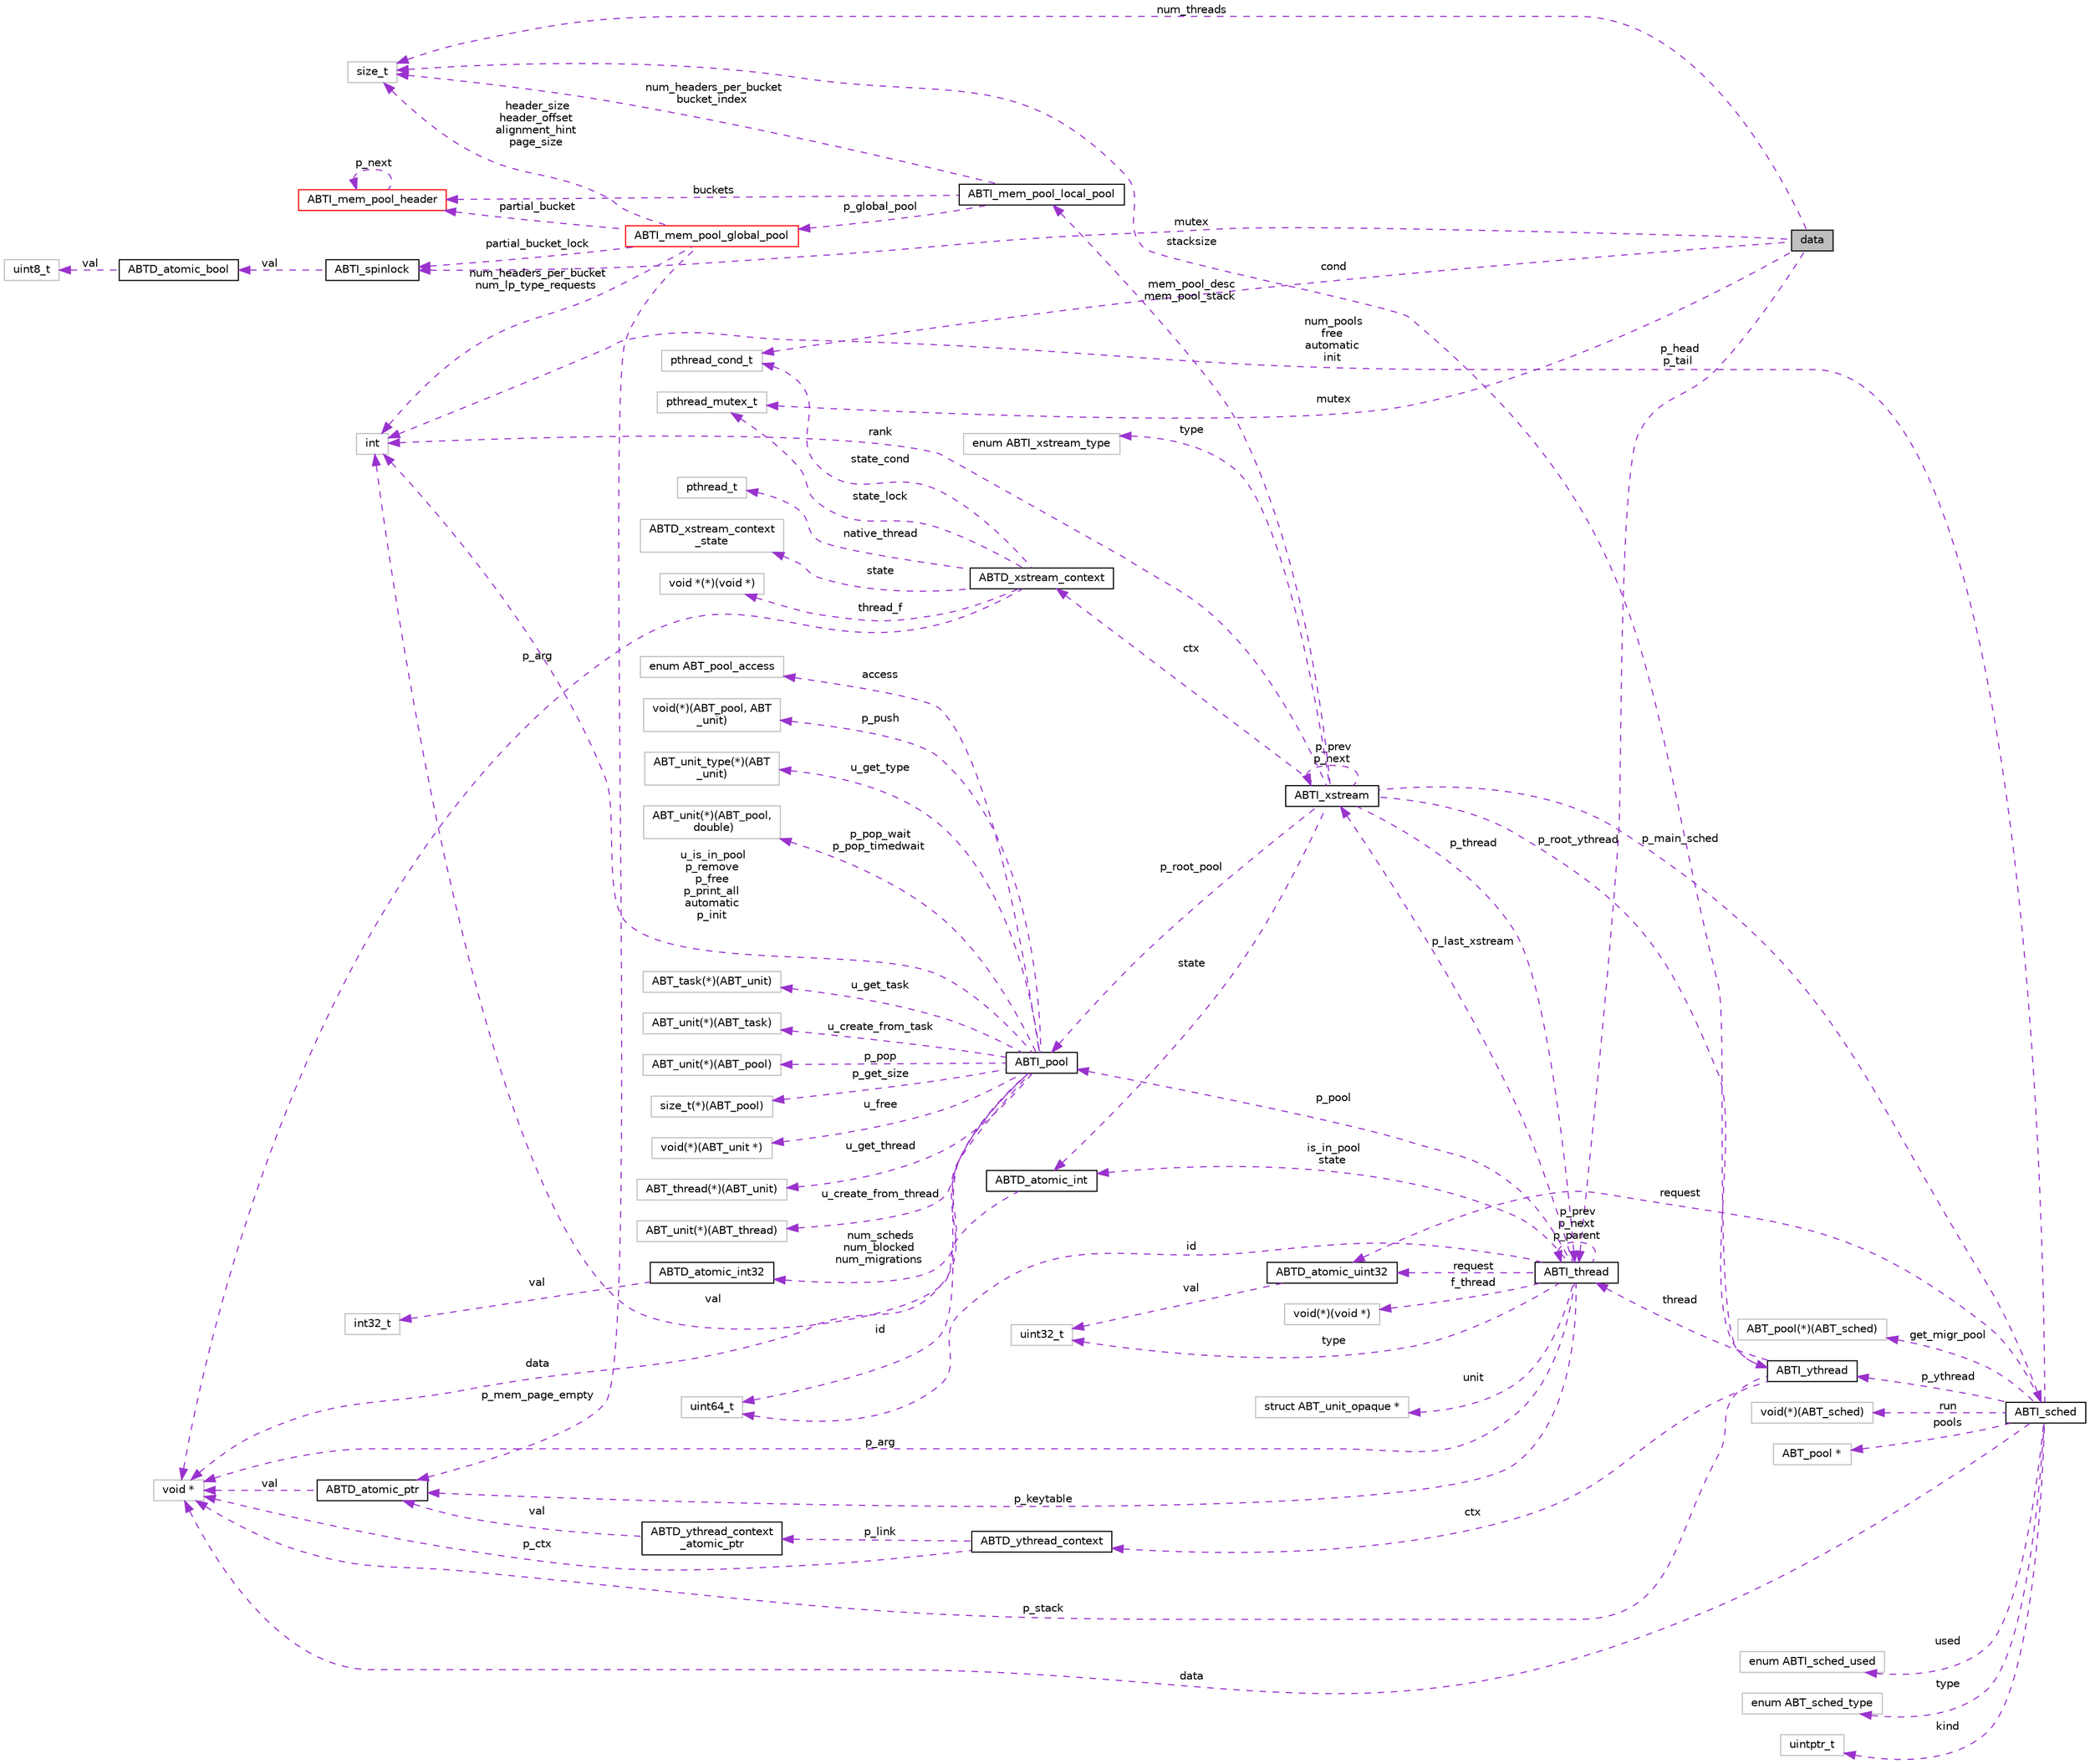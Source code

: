 digraph "data"
{
  edge [fontname="Helvetica",fontsize="10",labelfontname="Helvetica",labelfontsize="10"];
  node [fontname="Helvetica",fontsize="10",shape=record];
  rankdir="LR";
  Node1 [label="data",height=0.2,width=0.4,color="black", fillcolor="grey75", style="filled" fontcolor="black"];
  Node2 -> Node1 [dir="back",color="darkorchid3",fontsize="10",style="dashed",label=" mutex" ,fontname="Helvetica"];
  Node2 [label="ABTI_spinlock",height=0.2,width=0.4,color="black", fillcolor="white", style="filled",URL="$dc/d81/structABTI__spinlock.html"];
  Node3 -> Node2 [dir="back",color="darkorchid3",fontsize="10",style="dashed",label=" val" ,fontname="Helvetica"];
  Node3 [label="ABTD_atomic_bool",height=0.2,width=0.4,color="black", fillcolor="white", style="filled",URL="$df/d2c/structABTD__atomic__bool.html"];
  Node4 -> Node3 [dir="back",color="darkorchid3",fontsize="10",style="dashed",label=" val" ,fontname="Helvetica"];
  Node4 [label="uint8_t",height=0.2,width=0.4,color="grey75", fillcolor="white", style="filled"];
  Node5 -> Node1 [dir="back",color="darkorchid3",fontsize="10",style="dashed",label=" p_head\np_tail" ,fontname="Helvetica"];
  Node5 [label="ABTI_thread",height=0.2,width=0.4,color="black", fillcolor="white", style="filled",URL="$d3/d55/structABTI__thread.html"];
  Node6 -> Node5 [dir="back",color="darkorchid3",fontsize="10",style="dashed",label=" f_thread" ,fontname="Helvetica"];
  Node6 [label="void(*)(void *)",height=0.2,width=0.4,color="grey75", fillcolor="white", style="filled"];
  Node7 -> Node5 [dir="back",color="darkorchid3",fontsize="10",style="dashed",label=" id" ,fontname="Helvetica"];
  Node7 [label="uint64_t",height=0.2,width=0.4,color="grey75", fillcolor="white", style="filled"];
  Node5 -> Node5 [dir="back",color="darkorchid3",fontsize="10",style="dashed",label=" p_prev\np_next\np_parent" ,fontname="Helvetica"];
  Node8 -> Node5 [dir="back",color="darkorchid3",fontsize="10",style="dashed",label=" p_pool" ,fontname="Helvetica"];
  Node8 [label="ABTI_pool",height=0.2,width=0.4,color="black", fillcolor="white", style="filled",URL="$df/d65/structABTI__pool.html"];
  Node9 -> Node8 [dir="back",color="darkorchid3",fontsize="10",style="dashed",label=" p_get_size" ,fontname="Helvetica"];
  Node9 [label="size_t(*)(ABT_pool)",height=0.2,width=0.4,color="grey75", fillcolor="white", style="filled"];
  Node10 -> Node8 [dir="back",color="darkorchid3",fontsize="10",style="dashed",label=" u_free" ,fontname="Helvetica"];
  Node10 [label="void(*)(ABT_unit *)",height=0.2,width=0.4,color="grey75", fillcolor="white", style="filled"];
  Node11 -> Node8 [dir="back",color="darkorchid3",fontsize="10",style="dashed",label=" u_get_thread" ,fontname="Helvetica"];
  Node11 [label="ABT_thread(*)(ABT_unit)",height=0.2,width=0.4,color="grey75", fillcolor="white", style="filled"];
  Node12 -> Node8 [dir="back",color="darkorchid3",fontsize="10",style="dashed",label=" u_create_from_thread" ,fontname="Helvetica"];
  Node12 [label="ABT_unit(*)(ABT_thread)",height=0.2,width=0.4,color="grey75", fillcolor="white", style="filled"];
  Node7 -> Node8 [dir="back",color="darkorchid3",fontsize="10",style="dashed",label=" id" ,fontname="Helvetica"];
  Node13 -> Node8 [dir="back",color="darkorchid3",fontsize="10",style="dashed",label=" access" ,fontname="Helvetica"];
  Node13 [label="enum ABT_pool_access",height=0.2,width=0.4,color="grey75", fillcolor="white", style="filled"];
  Node14 -> Node8 [dir="back",color="darkorchid3",fontsize="10",style="dashed",label=" p_push" ,fontname="Helvetica"];
  Node14 [label="void(*)(ABT_pool, ABT\l_unit)",height=0.2,width=0.4,color="grey75", fillcolor="white", style="filled"];
  Node15 -> Node8 [dir="back",color="darkorchid3",fontsize="10",style="dashed",label=" u_get_type" ,fontname="Helvetica"];
  Node15 [label="ABT_unit_type(*)(ABT\l_unit)",height=0.2,width=0.4,color="grey75", fillcolor="white", style="filled"];
  Node16 -> Node8 [dir="back",color="darkorchid3",fontsize="10",style="dashed",label=" p_pop_wait\np_pop_timedwait" ,fontname="Helvetica"];
  Node16 [label="ABT_unit(*)(ABT_pool,\l double)",height=0.2,width=0.4,color="grey75", fillcolor="white", style="filled"];
  Node17 -> Node8 [dir="back",color="darkorchid3",fontsize="10",style="dashed",label=" u_is_in_pool\np_remove\np_free\np_print_all\nautomatic\np_init" ,fontname="Helvetica"];
  Node17 [label="int",height=0.2,width=0.4,color="grey75", fillcolor="white", style="filled"];
  Node18 -> Node8 [dir="back",color="darkorchid3",fontsize="10",style="dashed",label=" num_scheds\nnum_blocked\nnum_migrations" ,fontname="Helvetica"];
  Node18 [label="ABTD_atomic_int32",height=0.2,width=0.4,color="black", fillcolor="white", style="filled",URL="$db/d9a/structABTD__atomic__int32.html"];
  Node19 -> Node18 [dir="back",color="darkorchid3",fontsize="10",style="dashed",label=" val" ,fontname="Helvetica"];
  Node19 [label="int32_t",height=0.2,width=0.4,color="grey75", fillcolor="white", style="filled"];
  Node20 -> Node8 [dir="back",color="darkorchid3",fontsize="10",style="dashed",label=" u_get_task" ,fontname="Helvetica"];
  Node20 [label="ABT_task(*)(ABT_unit)",height=0.2,width=0.4,color="grey75", fillcolor="white", style="filled"];
  Node21 -> Node8 [dir="back",color="darkorchid3",fontsize="10",style="dashed",label=" u_create_from_task" ,fontname="Helvetica"];
  Node21 [label="ABT_unit(*)(ABT_task)",height=0.2,width=0.4,color="grey75", fillcolor="white", style="filled"];
  Node22 -> Node8 [dir="back",color="darkorchid3",fontsize="10",style="dashed",label=" p_pop" ,fontname="Helvetica"];
  Node22 [label="ABT_unit(*)(ABT_pool)",height=0.2,width=0.4,color="grey75", fillcolor="white", style="filled"];
  Node23 -> Node8 [dir="back",color="darkorchid3",fontsize="10",style="dashed",label=" data" ,fontname="Helvetica"];
  Node23 [label="void *",height=0.2,width=0.4,color="grey75", fillcolor="white", style="filled"];
  Node24 -> Node5 [dir="back",color="darkorchid3",fontsize="10",style="dashed",label=" p_last_xstream" ,fontname="Helvetica"];
  Node24 [label="ABTI_xstream",height=0.2,width=0.4,color="black", fillcolor="white", style="filled",URL="$dc/d3f/structABTI__xstream.html"];
  Node25 -> Node24 [dir="back",color="darkorchid3",fontsize="10",style="dashed",label=" ctx" ,fontname="Helvetica"];
  Node25 [label="ABTD_xstream_context",height=0.2,width=0.4,color="black", fillcolor="white", style="filled",URL="$df/dec/structABTD__xstream__context.html"];
  Node26 -> Node25 [dir="back",color="darkorchid3",fontsize="10",style="dashed",label=" state" ,fontname="Helvetica"];
  Node26 [label="ABTD_xstream_context\l_state",height=0.2,width=0.4,color="grey75", fillcolor="white", style="filled"];
  Node27 -> Node25 [dir="back",color="darkorchid3",fontsize="10",style="dashed",label=" thread_f" ,fontname="Helvetica"];
  Node27 [label="void *(*)(void *)",height=0.2,width=0.4,color="grey75", fillcolor="white", style="filled"];
  Node28 -> Node25 [dir="back",color="darkorchid3",fontsize="10",style="dashed",label=" state_lock" ,fontname="Helvetica"];
  Node28 [label="pthread_mutex_t",height=0.2,width=0.4,color="grey75", fillcolor="white", style="filled"];
  Node29 -> Node25 [dir="back",color="darkorchid3",fontsize="10",style="dashed",label=" native_thread" ,fontname="Helvetica"];
  Node29 [label="pthread_t",height=0.2,width=0.4,color="grey75", fillcolor="white", style="filled"];
  Node30 -> Node25 [dir="back",color="darkorchid3",fontsize="10",style="dashed",label=" state_cond" ,fontname="Helvetica"];
  Node30 [label="pthread_cond_t",height=0.2,width=0.4,color="grey75", fillcolor="white", style="filled"];
  Node23 -> Node25 [dir="back",color="darkorchid3",fontsize="10",style="dashed",label=" p_arg" ,fontname="Helvetica"];
  Node5 -> Node24 [dir="back",color="darkorchid3",fontsize="10",style="dashed",label=" p_thread" ,fontname="Helvetica"];
  Node31 -> Node24 [dir="back",color="darkorchid3",fontsize="10",style="dashed",label=" p_main_sched" ,fontname="Helvetica"];
  Node31 [label="ABTI_sched",height=0.2,width=0.4,color="black", fillcolor="white", style="filled",URL="$d0/dd5/structABTI__sched.html"];
  Node32 -> Node31 [dir="back",color="darkorchid3",fontsize="10",style="dashed",label=" get_migr_pool" ,fontname="Helvetica"];
  Node32 [label="ABT_pool(*)(ABT_sched)",height=0.2,width=0.4,color="grey75", fillcolor="white", style="filled"];
  Node33 -> Node31 [dir="back",color="darkorchid3",fontsize="10",style="dashed",label=" p_ythread" ,fontname="Helvetica"];
  Node33 [label="ABTI_ythread",height=0.2,width=0.4,color="black", fillcolor="white", style="filled",URL="$d5/d5f/structABTI__ythread.html"];
  Node5 -> Node33 [dir="back",color="darkorchid3",fontsize="10",style="dashed",label=" thread" ,fontname="Helvetica"];
  Node34 -> Node33 [dir="back",color="darkorchid3",fontsize="10",style="dashed",label=" stacksize" ,fontname="Helvetica"];
  Node34 [label="size_t",height=0.2,width=0.4,color="grey75", fillcolor="white", style="filled"];
  Node35 -> Node33 [dir="back",color="darkorchid3",fontsize="10",style="dashed",label=" ctx" ,fontname="Helvetica"];
  Node35 [label="ABTD_ythread_context",height=0.2,width=0.4,color="black", fillcolor="white", style="filled",URL="$d8/df3/structABTD__ythread__context.html"];
  Node36 -> Node35 [dir="back",color="darkorchid3",fontsize="10",style="dashed",label=" p_link" ,fontname="Helvetica"];
  Node36 [label="ABTD_ythread_context\l_atomic_ptr",height=0.2,width=0.4,color="black", fillcolor="white", style="filled",URL="$d6/dfc/structABTD__ythread__context__atomic__ptr.html"];
  Node37 -> Node36 [dir="back",color="darkorchid3",fontsize="10",style="dashed",label=" val" ,fontname="Helvetica"];
  Node37 [label="ABTD_atomic_ptr",height=0.2,width=0.4,color="black", fillcolor="white", style="filled",URL="$df/d5b/structABTD__atomic__ptr.html"];
  Node23 -> Node37 [dir="back",color="darkorchid3",fontsize="10",style="dashed",label=" val" ,fontname="Helvetica"];
  Node23 -> Node35 [dir="back",color="darkorchid3",fontsize="10",style="dashed",label=" p_ctx" ,fontname="Helvetica"];
  Node23 -> Node33 [dir="back",color="darkorchid3",fontsize="10",style="dashed",label=" p_stack" ,fontname="Helvetica"];
  Node17 -> Node31 [dir="back",color="darkorchid3",fontsize="10",style="dashed",label=" num_pools\nfree\nautomatic\ninit" ,fontname="Helvetica"];
  Node38 -> Node31 [dir="back",color="darkorchid3",fontsize="10",style="dashed",label=" run" ,fontname="Helvetica"];
  Node38 [label="void(*)(ABT_sched)",height=0.2,width=0.4,color="grey75", fillcolor="white", style="filled"];
  Node39 -> Node31 [dir="back",color="darkorchid3",fontsize="10",style="dashed",label=" pools" ,fontname="Helvetica"];
  Node39 [label="ABT_pool *",height=0.2,width=0.4,color="grey75", fillcolor="white", style="filled"];
  Node40 -> Node31 [dir="back",color="darkorchid3",fontsize="10",style="dashed",label=" request" ,fontname="Helvetica"];
  Node40 [label="ABTD_atomic_uint32",height=0.2,width=0.4,color="black", fillcolor="white", style="filled",URL="$db/df7/structABTD__atomic__uint32.html"];
  Node41 -> Node40 [dir="back",color="darkorchid3",fontsize="10",style="dashed",label=" val" ,fontname="Helvetica"];
  Node41 [label="uint32_t",height=0.2,width=0.4,color="grey75", fillcolor="white", style="filled"];
  Node42 -> Node31 [dir="back",color="darkorchid3",fontsize="10",style="dashed",label=" used" ,fontname="Helvetica"];
  Node42 [label="enum ABTI_sched_used",height=0.2,width=0.4,color="grey75", fillcolor="white", style="filled"];
  Node23 -> Node31 [dir="back",color="darkorchid3",fontsize="10",style="dashed",label=" data" ,fontname="Helvetica"];
  Node43 -> Node31 [dir="back",color="darkorchid3",fontsize="10",style="dashed",label=" type" ,fontname="Helvetica"];
  Node43 [label="enum ABT_sched_type",height=0.2,width=0.4,color="grey75", fillcolor="white", style="filled"];
  Node44 -> Node31 [dir="back",color="darkorchid3",fontsize="10",style="dashed",label=" kind" ,fontname="Helvetica"];
  Node44 [label="uintptr_t",height=0.2,width=0.4,color="grey75", fillcolor="white", style="filled"];
  Node33 -> Node24 [dir="back",color="darkorchid3",fontsize="10",style="dashed",label=" p_root_ythread" ,fontname="Helvetica"];
  Node8 -> Node24 [dir="back",color="darkorchid3",fontsize="10",style="dashed",label=" p_root_pool" ,fontname="Helvetica"];
  Node45 -> Node24 [dir="back",color="darkorchid3",fontsize="10",style="dashed",label=" type" ,fontname="Helvetica"];
  Node45 [label="enum ABTI_xstream_type",height=0.2,width=0.4,color="grey75", fillcolor="white", style="filled"];
  Node24 -> Node24 [dir="back",color="darkorchid3",fontsize="10",style="dashed",label=" p_prev\np_next" ,fontname="Helvetica"];
  Node46 -> Node24 [dir="back",color="darkorchid3",fontsize="10",style="dashed",label=" state" ,fontname="Helvetica"];
  Node46 [label="ABTD_atomic_int",height=0.2,width=0.4,color="black", fillcolor="white", style="filled",URL="$d5/df5/structABTD__atomic__int.html"];
  Node17 -> Node46 [dir="back",color="darkorchid3",fontsize="10",style="dashed",label=" val" ,fontname="Helvetica"];
  Node17 -> Node24 [dir="back",color="darkorchid3",fontsize="10",style="dashed",label=" rank" ,fontname="Helvetica"];
  Node47 -> Node24 [dir="back",color="darkorchid3",fontsize="10",style="dashed",label=" mem_pool_desc\nmem_pool_stack" ,fontname="Helvetica"];
  Node47 [label="ABTI_mem_pool_local_pool",height=0.2,width=0.4,color="black", fillcolor="white", style="filled",URL="$d6/d69/structABTI__mem__pool__local__pool.html"];
  Node34 -> Node47 [dir="back",color="darkorchid3",fontsize="10",style="dashed",label=" num_headers_per_bucket\nbucket_index" ,fontname="Helvetica"];
  Node48 -> Node47 [dir="back",color="darkorchid3",fontsize="10",style="dashed",label=" buckets" ,fontname="Helvetica"];
  Node48 [label="ABTI_mem_pool_header",height=0.2,width=0.4,color="red", fillcolor="white", style="filled",URL="$de/d24/structABTI__mem__pool__header.html"];
  Node48 -> Node48 [dir="back",color="darkorchid3",fontsize="10",style="dashed",label=" p_next" ,fontname="Helvetica"];
  Node49 -> Node47 [dir="back",color="darkorchid3",fontsize="10",style="dashed",label=" p_global_pool" ,fontname="Helvetica"];
  Node49 [label="ABTI_mem_pool_global_pool",height=0.2,width=0.4,color="red", fillcolor="white", style="filled",URL="$d7/de4/structABTI__mem__pool__global__pool.html"];
  Node2 -> Node49 [dir="back",color="darkorchid3",fontsize="10",style="dashed",label=" partial_bucket_lock" ,fontname="Helvetica"];
  Node34 -> Node49 [dir="back",color="darkorchid3",fontsize="10",style="dashed",label=" header_size\nheader_offset\nalignment_hint\npage_size" ,fontname="Helvetica"];
  Node48 -> Node49 [dir="back",color="darkorchid3",fontsize="10",style="dashed",label=" partial_bucket" ,fontname="Helvetica"];
  Node17 -> Node49 [dir="back",color="darkorchid3",fontsize="10",style="dashed",label=" num_headers_per_bucket\nnum_lp_type_requests" ,fontname="Helvetica"];
  Node37 -> Node49 [dir="back",color="darkorchid3",fontsize="10",style="dashed",label=" p_mem_page_empty" ,fontname="Helvetica"];
  Node41 -> Node5 [dir="back",color="darkorchid3",fontsize="10",style="dashed",label=" type" ,fontname="Helvetica"];
  Node46 -> Node5 [dir="back",color="darkorchid3",fontsize="10",style="dashed",label=" is_in_pool\nstate" ,fontname="Helvetica"];
  Node37 -> Node5 [dir="back",color="darkorchid3",fontsize="10",style="dashed",label=" p_keytable" ,fontname="Helvetica"];
  Node40 -> Node5 [dir="back",color="darkorchid3",fontsize="10",style="dashed",label=" request" ,fontname="Helvetica"];
  Node23 -> Node5 [dir="back",color="darkorchid3",fontsize="10",style="dashed",label=" p_arg" ,fontname="Helvetica"];
  Node50 -> Node5 [dir="back",color="darkorchid3",fontsize="10",style="dashed",label=" unit" ,fontname="Helvetica"];
  Node50 [label="struct ABT_unit_opaque *",height=0.2,width=0.4,color="grey75", fillcolor="white", style="filled"];
  Node34 -> Node1 [dir="back",color="darkorchid3",fontsize="10",style="dashed",label=" num_threads" ,fontname="Helvetica"];
  Node28 -> Node1 [dir="back",color="darkorchid3",fontsize="10",style="dashed",label=" mutex" ,fontname="Helvetica"];
  Node30 -> Node1 [dir="back",color="darkorchid3",fontsize="10",style="dashed",label=" cond" ,fontname="Helvetica"];
}
